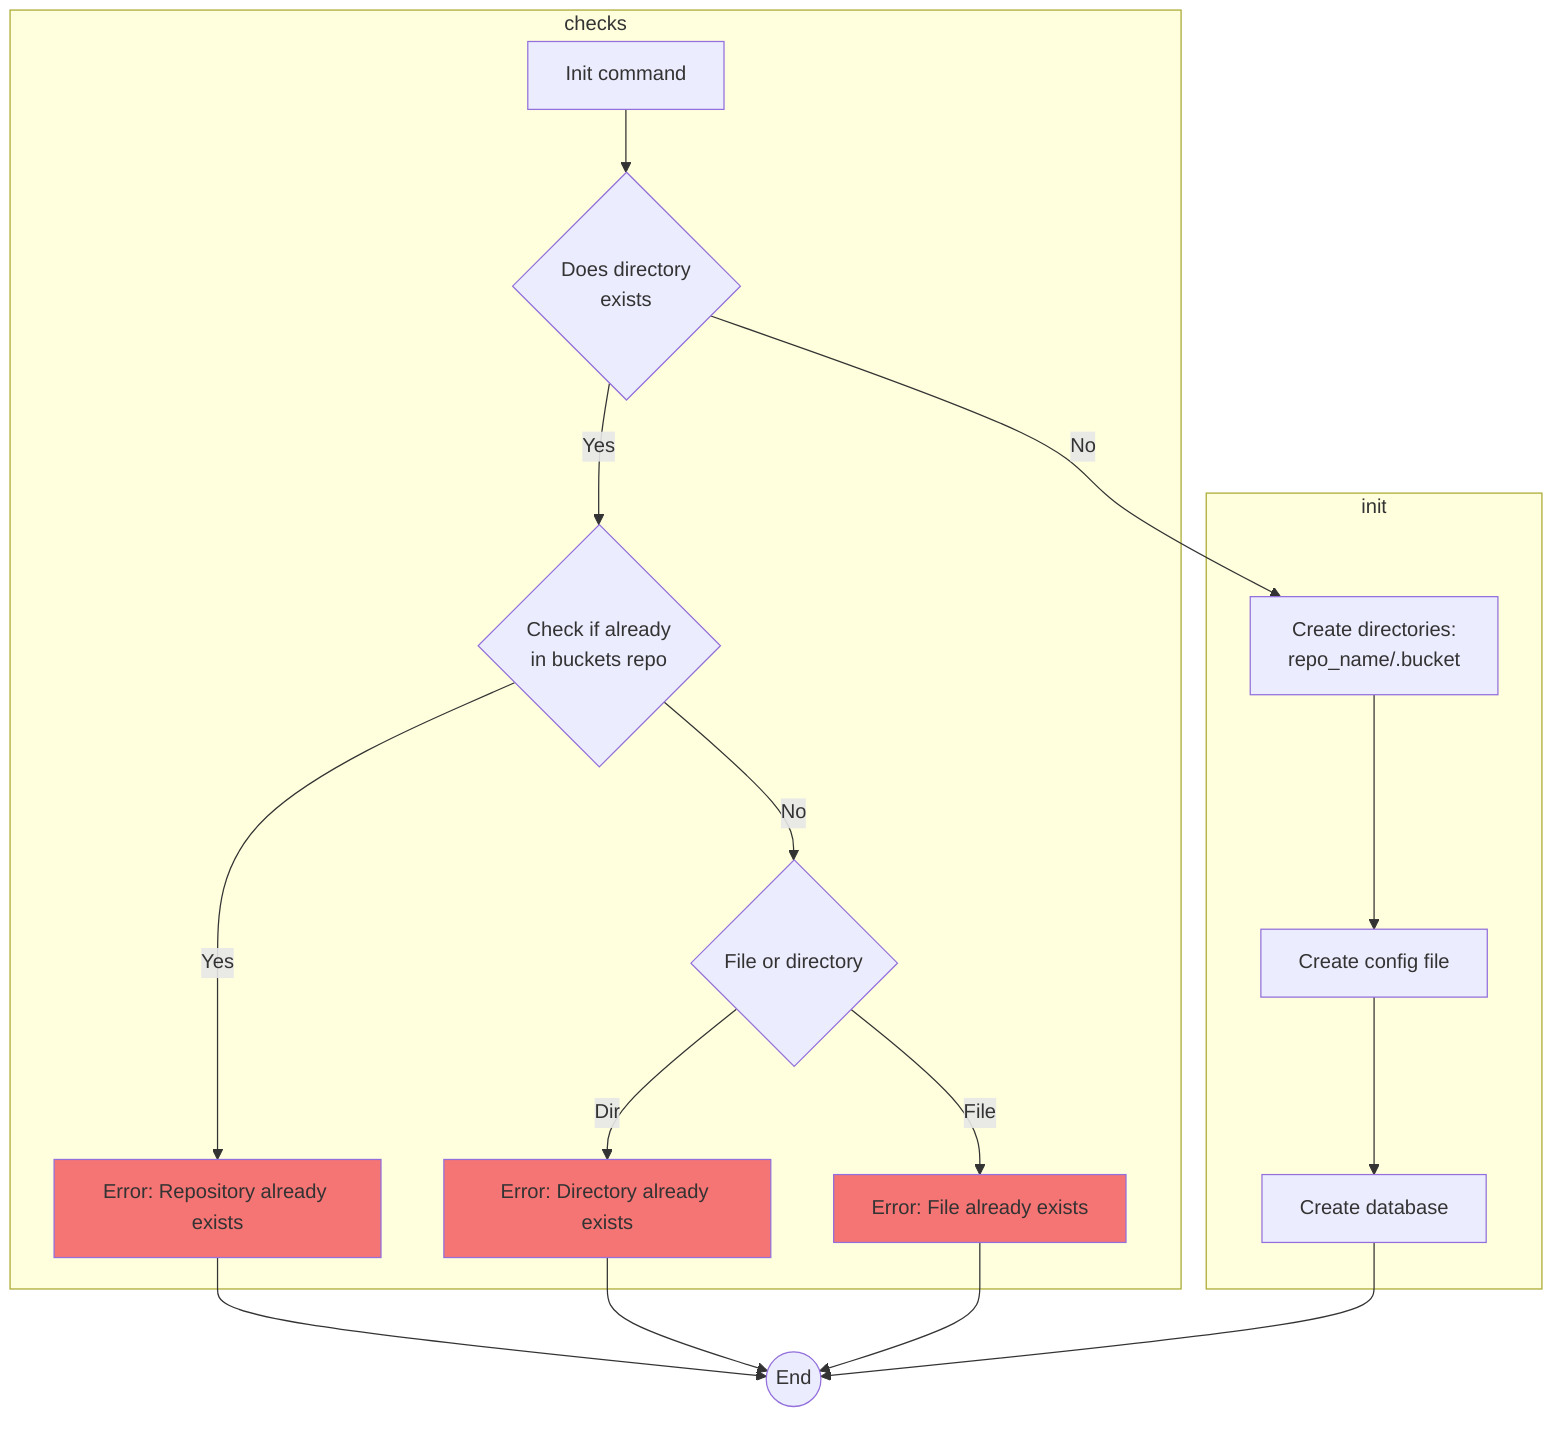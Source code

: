 flowchart TD
    subgraph checks
        A[Init command] --> B{Does directory \n exists}
        B --> |Yes| C{Check if already \n in buckets repo}
        C --> |Yes| E1[Error: Repository already exists]
        C --> |No| Y{File or directory}
        Y --> |Dir| E2[Error: Directory already exists]
        Y --> |File| E3[Error: File already exists]
    end

    subgraph init
        B --> |No| D[Create directories: \n repo_name/.bucket]
        D --> K[Create config file]
        K --> F[Create database]
    end

    E1 --> G((End))
    E2 --> G((End))
    E3 --> G((End))
    F --> G((End))

    style E1 fill:#f57474
    style E2 fill:#f57474
    style E3 fill:#f57474